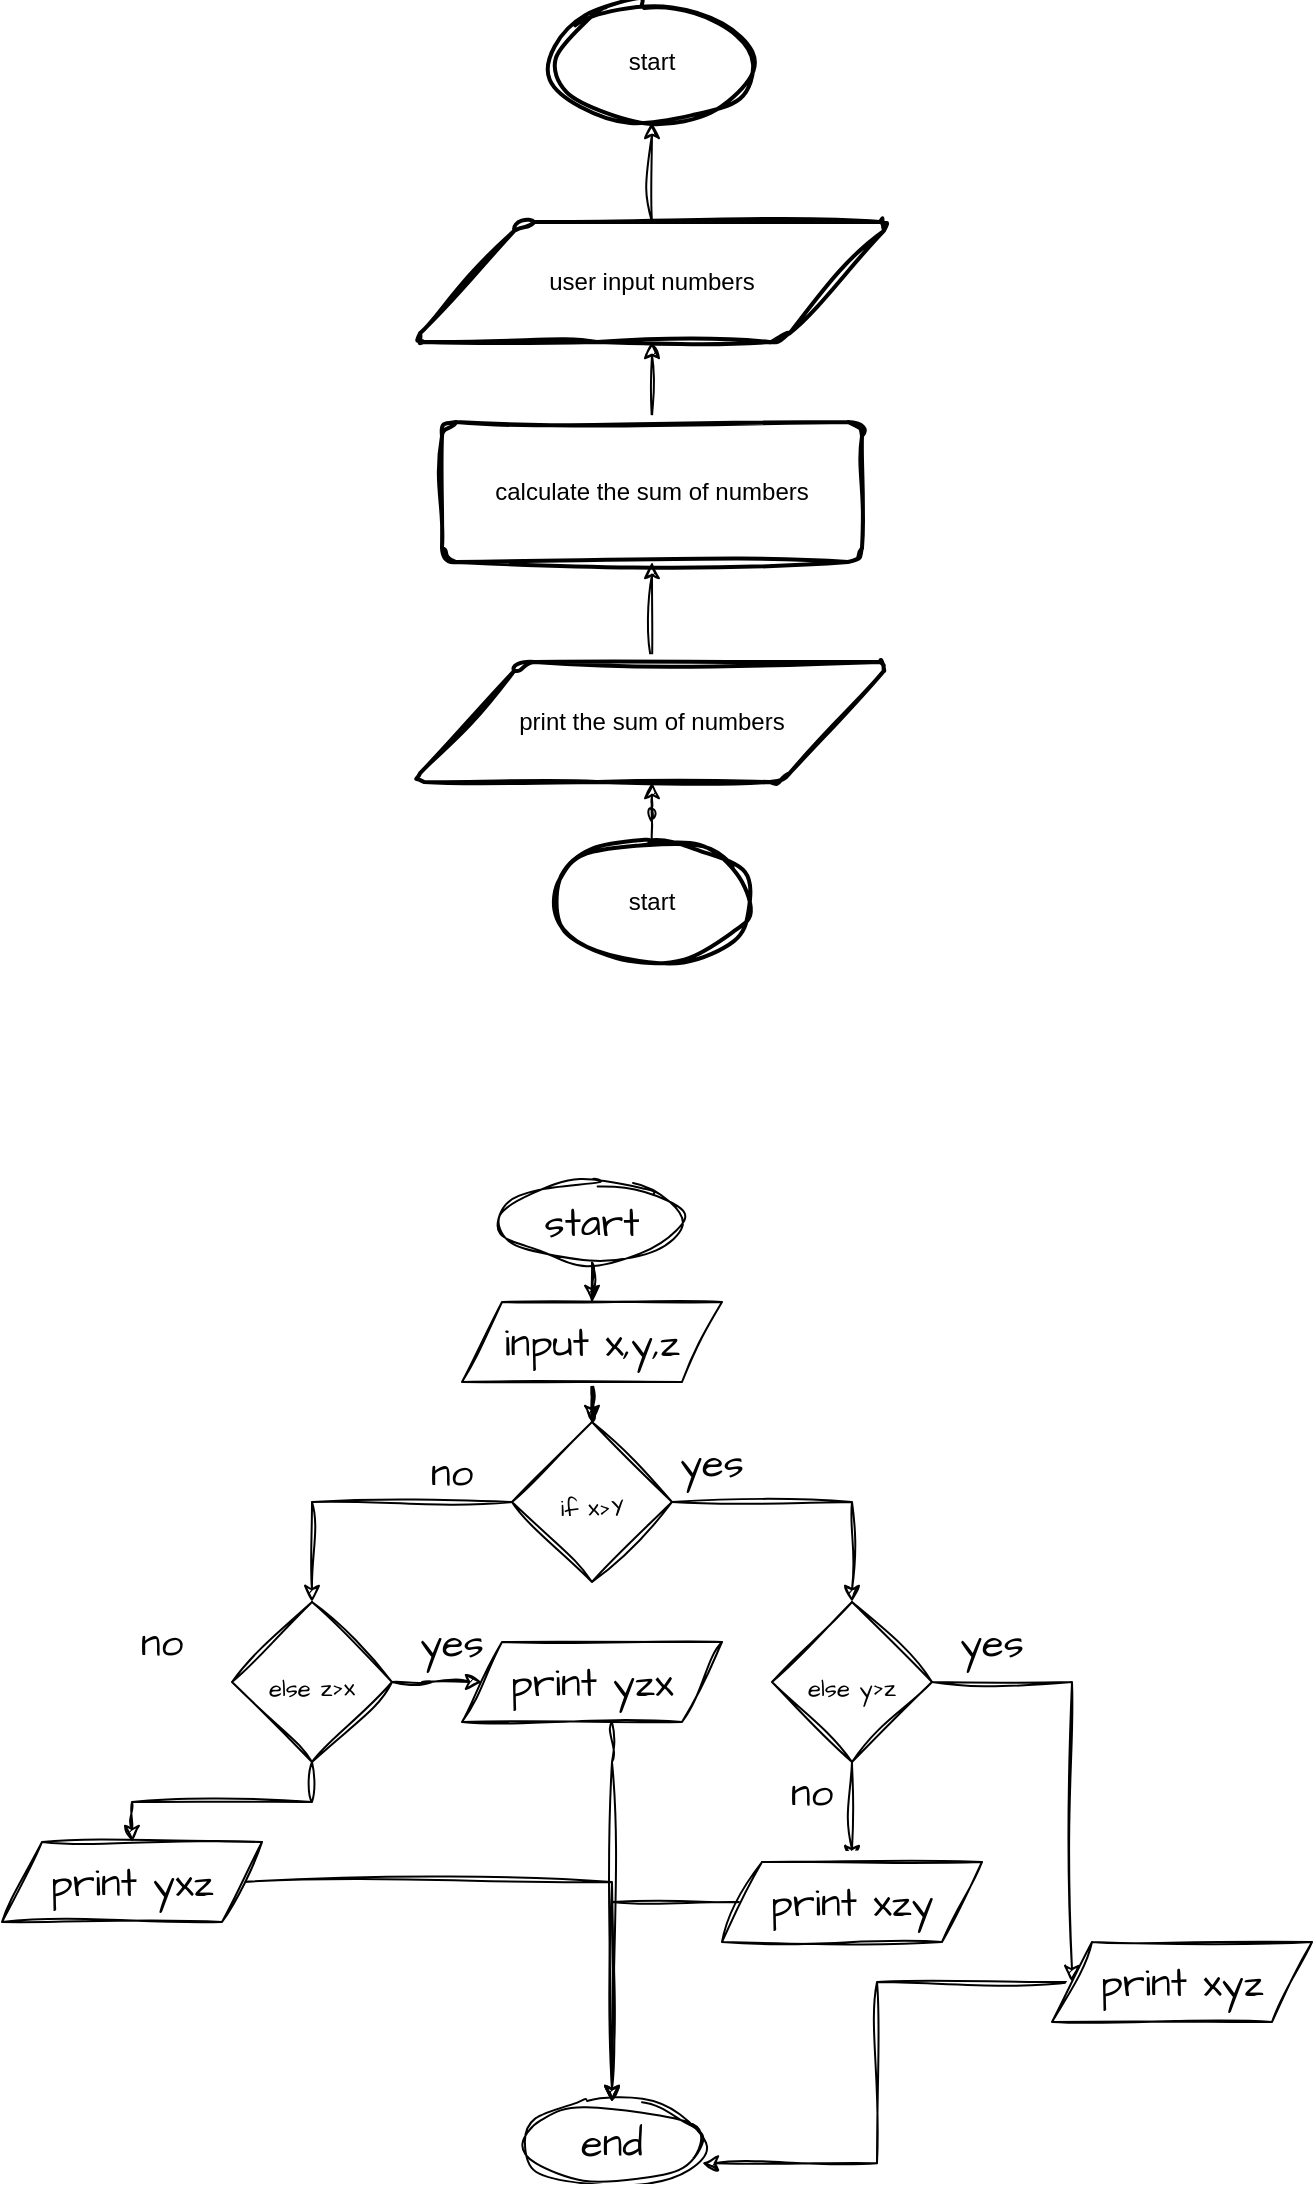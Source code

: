 <mxfile version="20.8.13" type="github">
  <diagram name="Page-1" id="SXL7OL7QYjXtz--v6ZhW">
    <mxGraphModel dx="979" dy="652" grid="1" gridSize="10" guides="1" tooltips="1" connect="1" arrows="1" fold="1" page="1" pageScale="1" pageWidth="850" pageHeight="1100" math="0" shadow="0">
      <root>
        <mxCell id="0" />
        <mxCell id="1" parent="0" />
        <mxCell id="X_-8i7sMM-OYzqxWqjEP-1" value="start" style="strokeWidth=2;html=1;shape=mxgraph.flowchart.start_1;whiteSpace=wrap;rounded=1;sketch=1;curveFitting=1;jiggle=2;" vertex="1" parent="1">
          <mxGeometry x="375" y="50" width="100" height="60" as="geometry" />
        </mxCell>
        <mxCell id="X_-8i7sMM-OYzqxWqjEP-5" style="edgeStyle=orthogonalEdgeStyle;rounded=1;orthogonalLoop=1;jettySize=auto;html=1;sketch=1;curveFitting=1;jiggle=2;" edge="1" parent="1" source="X_-8i7sMM-OYzqxWqjEP-4" target="X_-8i7sMM-OYzqxWqjEP-1">
          <mxGeometry relative="1" as="geometry" />
        </mxCell>
        <mxCell id="X_-8i7sMM-OYzqxWqjEP-4" value="user input numbers" style="shape=parallelogram;html=1;strokeWidth=2;perimeter=parallelogramPerimeter;whiteSpace=wrap;rounded=1;arcSize=12;size=0.23;sketch=1;curveFitting=1;jiggle=2;" vertex="1" parent="1">
          <mxGeometry x="305" y="160" width="240" height="60" as="geometry" />
        </mxCell>
        <mxCell id="X_-8i7sMM-OYzqxWqjEP-7" style="edgeStyle=orthogonalEdgeStyle;rounded=1;orthogonalLoop=1;jettySize=auto;html=1;entryX=0.5;entryY=1;entryDx=0;entryDy=0;sketch=1;curveFitting=1;jiggle=2;" edge="1" parent="1" source="X_-8i7sMM-OYzqxWqjEP-6" target="X_-8i7sMM-OYzqxWqjEP-4">
          <mxGeometry relative="1" as="geometry" />
        </mxCell>
        <mxCell id="X_-8i7sMM-OYzqxWqjEP-6" value="calculate the sum of numbers" style="rounded=1;whiteSpace=wrap;html=1;absoluteArcSize=1;arcSize=14;strokeWidth=2;sketch=1;curveFitting=1;jiggle=2;" vertex="1" parent="1">
          <mxGeometry x="320" y="260" width="210" height="70" as="geometry" />
        </mxCell>
        <mxCell id="X_-8i7sMM-OYzqxWqjEP-13" style="edgeStyle=orthogonalEdgeStyle;rounded=1;orthogonalLoop=1;jettySize=auto;html=1;entryX=0.5;entryY=1;entryDx=0;entryDy=0;sketch=1;curveFitting=1;jiggle=2;" edge="1" parent="1" source="X_-8i7sMM-OYzqxWqjEP-12" target="X_-8i7sMM-OYzqxWqjEP-6">
          <mxGeometry relative="1" as="geometry" />
        </mxCell>
        <mxCell id="X_-8i7sMM-OYzqxWqjEP-12" value="print the sum of numbers" style="shape=parallelogram;html=1;strokeWidth=2;perimeter=parallelogramPerimeter;whiteSpace=wrap;rounded=1;arcSize=12;size=0.23;sketch=1;curveFitting=1;jiggle=2;" vertex="1" parent="1">
          <mxGeometry x="305" y="380" width="240" height="60" as="geometry" />
        </mxCell>
        <mxCell id="X_-8i7sMM-OYzqxWqjEP-16" value="" style="edgeStyle=orthogonalEdgeStyle;rounded=1;orthogonalLoop=1;jettySize=auto;html=1;sketch=1;curveFitting=1;jiggle=2;" edge="1" parent="1" source="X_-8i7sMM-OYzqxWqjEP-15" target="X_-8i7sMM-OYzqxWqjEP-12">
          <mxGeometry relative="1" as="geometry" />
        </mxCell>
        <mxCell id="X_-8i7sMM-OYzqxWqjEP-15" value="start" style="strokeWidth=2;html=1;shape=mxgraph.flowchart.start_1;whiteSpace=wrap;rounded=1;sketch=1;curveFitting=1;jiggle=2;" vertex="1" parent="1">
          <mxGeometry x="375" y="470" width="100" height="60" as="geometry" />
        </mxCell>
        <mxCell id="X_-8i7sMM-OYzqxWqjEP-26" value="" style="edgeStyle=orthogonalEdgeStyle;rounded=0;sketch=1;hachureGap=4;jiggle=2;curveFitting=1;orthogonalLoop=1;jettySize=auto;html=1;fontFamily=Architects Daughter;fontSource=https%3A%2F%2Ffonts.googleapis.com%2Fcss%3Ffamily%3DArchitects%2BDaughter;fontSize=16;" edge="1" parent="1" source="X_-8i7sMM-OYzqxWqjEP-20" target="X_-8i7sMM-OYzqxWqjEP-23">
          <mxGeometry relative="1" as="geometry" />
        </mxCell>
        <mxCell id="X_-8i7sMM-OYzqxWqjEP-20" value="start" style="ellipse;whiteSpace=wrap;html=1;sketch=1;hachureGap=4;jiggle=2;curveFitting=1;fontFamily=Architects Daughter;fontSource=https%3A%2F%2Ffonts.googleapis.com%2Fcss%3Ffamily%3DArchitects%2BDaughter;fontSize=20;" vertex="1" parent="1">
          <mxGeometry x="350" y="640" width="90" height="40" as="geometry" />
        </mxCell>
        <mxCell id="X_-8i7sMM-OYzqxWqjEP-33" style="edgeStyle=orthogonalEdgeStyle;rounded=0;sketch=1;hachureGap=4;jiggle=2;curveFitting=1;orthogonalLoop=1;jettySize=auto;html=1;fontFamily=Architects Daughter;fontSource=https%3A%2F%2Ffonts.googleapis.com%2Fcss%3Ffamily%3DArchitects%2BDaughter;fontSize=12;" edge="1" parent="1" source="X_-8i7sMM-OYzqxWqjEP-21" target="X_-8i7sMM-OYzqxWqjEP-32">
          <mxGeometry relative="1" as="geometry" />
        </mxCell>
        <mxCell id="X_-8i7sMM-OYzqxWqjEP-40" style="edgeStyle=orthogonalEdgeStyle;rounded=0;sketch=1;hachureGap=4;jiggle=2;curveFitting=1;orthogonalLoop=1;jettySize=auto;html=1;fontFamily=Architects Daughter;fontSource=https%3A%2F%2Ffonts.googleapis.com%2Fcss%3Ffamily%3DArchitects%2BDaughter;fontSize=20;" edge="1" parent="1" source="X_-8i7sMM-OYzqxWqjEP-21" target="X_-8i7sMM-OYzqxWqjEP-39">
          <mxGeometry relative="1" as="geometry" />
        </mxCell>
        <mxCell id="X_-8i7sMM-OYzqxWqjEP-21" value="&lt;font style=&quot;font-size: 12px;&quot;&gt;if x&amp;gt;Y&lt;/font&gt;" style="rhombus;whiteSpace=wrap;html=1;sketch=1;hachureGap=4;jiggle=2;curveFitting=1;fontFamily=Architects Daughter;fontSource=https%3A%2F%2Ffonts.googleapis.com%2Fcss%3Ffamily%3DArchitects%2BDaughter;fontSize=20;" vertex="1" parent="1">
          <mxGeometry x="355" y="760" width="80" height="80" as="geometry" />
        </mxCell>
        <mxCell id="X_-8i7sMM-OYzqxWqjEP-27" value="" style="edgeStyle=orthogonalEdgeStyle;rounded=0;sketch=1;hachureGap=4;jiggle=2;curveFitting=1;orthogonalLoop=1;jettySize=auto;html=1;fontFamily=Architects Daughter;fontSource=https%3A%2F%2Ffonts.googleapis.com%2Fcss%3Ffamily%3DArchitects%2BDaughter;fontSize=16;" edge="1" parent="1" source="X_-8i7sMM-OYzqxWqjEP-23" target="X_-8i7sMM-OYzqxWqjEP-21">
          <mxGeometry relative="1" as="geometry" />
        </mxCell>
        <mxCell id="X_-8i7sMM-OYzqxWqjEP-23" value="input x,y,z" style="shape=parallelogram;perimeter=parallelogramPerimeter;whiteSpace=wrap;html=1;fixedSize=1;sketch=1;hachureGap=4;jiggle=2;curveFitting=1;fontFamily=Architects Daughter;fontSource=https%3A%2F%2Ffonts.googleapis.com%2Fcss%3Ffamily%3DArchitects%2BDaughter;fontSize=20;" vertex="1" parent="1">
          <mxGeometry x="330" y="700" width="130" height="40" as="geometry" />
        </mxCell>
        <mxCell id="X_-8i7sMM-OYzqxWqjEP-53" style="edgeStyle=orthogonalEdgeStyle;rounded=0;sketch=1;hachureGap=4;jiggle=2;curveFitting=1;orthogonalLoop=1;jettySize=auto;html=1;entryX=1;entryY=0.765;entryDx=0;entryDy=0;entryPerimeter=0;fontFamily=Architects Daughter;fontSource=https%3A%2F%2Ffonts.googleapis.com%2Fcss%3Ffamily%3DArchitects%2BDaughter;fontSize=20;" edge="1" parent="1" source="X_-8i7sMM-OYzqxWqjEP-29" target="X_-8i7sMM-OYzqxWqjEP-50">
          <mxGeometry relative="1" as="geometry" />
        </mxCell>
        <mxCell id="X_-8i7sMM-OYzqxWqjEP-29" value="print xyz" style="shape=parallelogram;perimeter=parallelogramPerimeter;whiteSpace=wrap;html=1;fixedSize=1;sketch=1;hachureGap=4;jiggle=2;curveFitting=1;fontFamily=Architects Daughter;fontSource=https%3A%2F%2Ffonts.googleapis.com%2Fcss%3Ffamily%3DArchitects%2BDaughter;fontSize=20;" vertex="1" parent="1">
          <mxGeometry x="625" y="1020" width="130" height="40" as="geometry" />
        </mxCell>
        <mxCell id="X_-8i7sMM-OYzqxWqjEP-31" value="yes" style="text;html=1;strokeColor=none;fillColor=none;align=center;verticalAlign=middle;whiteSpace=wrap;rounded=0;fontSize=20;fontFamily=Architects Daughter;" vertex="1" parent="1">
          <mxGeometry x="425" y="770" width="60" height="20" as="geometry" />
        </mxCell>
        <mxCell id="X_-8i7sMM-OYzqxWqjEP-48" style="edgeStyle=orthogonalEdgeStyle;rounded=0;sketch=1;hachureGap=4;jiggle=2;curveFitting=1;orthogonalLoop=1;jettySize=auto;html=1;fontFamily=Architects Daughter;fontSource=https%3A%2F%2Ffonts.googleapis.com%2Fcss%3Ffamily%3DArchitects%2BDaughter;fontSize=20;" edge="1" parent="1" source="X_-8i7sMM-OYzqxWqjEP-32" target="X_-8i7sMM-OYzqxWqjEP-35">
          <mxGeometry relative="1" as="geometry" />
        </mxCell>
        <mxCell id="X_-8i7sMM-OYzqxWqjEP-55" style="edgeStyle=orthogonalEdgeStyle;rounded=0;sketch=1;hachureGap=4;jiggle=2;curveFitting=1;orthogonalLoop=1;jettySize=auto;html=1;fontFamily=Architects Daughter;fontSource=https%3A%2F%2Ffonts.googleapis.com%2Fcss%3Ffamily%3DArchitects%2BDaughter;fontSize=20;entryX=0.5;entryY=0;entryDx=0;entryDy=0;" edge="1" parent="1" source="X_-8i7sMM-OYzqxWqjEP-32" target="X_-8i7sMM-OYzqxWqjEP-54">
          <mxGeometry relative="1" as="geometry">
            <mxPoint x="170" y="940" as="targetPoint" />
          </mxGeometry>
        </mxCell>
        <mxCell id="X_-8i7sMM-OYzqxWqjEP-32" value="&lt;font style=&quot;font-size: 12px;&quot;&gt;else z&amp;gt;x&lt;/font&gt;" style="rhombus;whiteSpace=wrap;html=1;sketch=1;hachureGap=4;jiggle=2;curveFitting=1;fontFamily=Architects Daughter;fontSource=https%3A%2F%2Ffonts.googleapis.com%2Fcss%3Ffamily%3DArchitects%2BDaughter;fontSize=20;" vertex="1" parent="1">
          <mxGeometry x="215" y="850" width="80" height="80" as="geometry" />
        </mxCell>
        <mxCell id="X_-8i7sMM-OYzqxWqjEP-34" value="&lt;font style=&quot;font-size: 20px;&quot;&gt;no&lt;/font&gt;" style="text;html=1;strokeColor=none;fillColor=none;align=center;verticalAlign=middle;whiteSpace=wrap;rounded=0;fontSize=12;fontFamily=Architects Daughter;" vertex="1" parent="1">
          <mxGeometry x="295" y="770" width="60" height="30" as="geometry" />
        </mxCell>
        <mxCell id="X_-8i7sMM-OYzqxWqjEP-52" style="edgeStyle=orthogonalEdgeStyle;rounded=0;sketch=1;hachureGap=4;jiggle=2;curveFitting=1;orthogonalLoop=1;jettySize=auto;html=1;fontFamily=Architects Daughter;fontSource=https%3A%2F%2Ffonts.googleapis.com%2Fcss%3Ffamily%3DArchitects%2BDaughter;fontSize=20;" edge="1" parent="1" source="X_-8i7sMM-OYzqxWqjEP-35" target="X_-8i7sMM-OYzqxWqjEP-50">
          <mxGeometry relative="1" as="geometry">
            <Array as="points">
              <mxPoint x="405" y="930" />
              <mxPoint x="405" y="930" />
            </Array>
          </mxGeometry>
        </mxCell>
        <mxCell id="X_-8i7sMM-OYzqxWqjEP-35" value="print yzx" style="shape=parallelogram;perimeter=parallelogramPerimeter;whiteSpace=wrap;html=1;fixedSize=1;sketch=1;hachureGap=4;jiggle=2;curveFitting=1;fontFamily=Architects Daughter;fontSource=https%3A%2F%2Ffonts.googleapis.com%2Fcss%3Ffamily%3DArchitects%2BDaughter;fontSize=20;" vertex="1" parent="1">
          <mxGeometry x="330" y="870" width="130" height="40" as="geometry" />
        </mxCell>
        <mxCell id="X_-8i7sMM-OYzqxWqjEP-36" value="yes" style="text;html=1;strokeColor=none;fillColor=none;align=center;verticalAlign=middle;whiteSpace=wrap;rounded=0;fontSize=20;fontFamily=Architects Daughter;" vertex="1" parent="1">
          <mxGeometry x="295" y="860" width="60" height="20" as="geometry" />
        </mxCell>
        <mxCell id="X_-8i7sMM-OYzqxWqjEP-38" value="&lt;font style=&quot;font-size: 20px;&quot;&gt;no&lt;/font&gt;" style="text;html=1;strokeColor=none;fillColor=none;align=center;verticalAlign=middle;whiteSpace=wrap;rounded=0;fontSize=12;fontFamily=Architects Daughter;" vertex="1" parent="1">
          <mxGeometry x="150" y="855" width="60" height="30" as="geometry" />
        </mxCell>
        <mxCell id="X_-8i7sMM-OYzqxWqjEP-44" style="edgeStyle=orthogonalEdgeStyle;rounded=0;sketch=1;hachureGap=4;jiggle=2;curveFitting=1;orthogonalLoop=1;jettySize=auto;html=1;entryX=0;entryY=0.5;entryDx=0;entryDy=0;fontFamily=Architects Daughter;fontSource=https%3A%2F%2Ffonts.googleapis.com%2Fcss%3Ffamily%3DArchitects%2BDaughter;fontSize=20;" edge="1" parent="1" source="X_-8i7sMM-OYzqxWqjEP-39" target="X_-8i7sMM-OYzqxWqjEP-29">
          <mxGeometry relative="1" as="geometry" />
        </mxCell>
        <mxCell id="X_-8i7sMM-OYzqxWqjEP-47" style="edgeStyle=orthogonalEdgeStyle;rounded=0;sketch=1;hachureGap=4;jiggle=2;curveFitting=1;orthogonalLoop=1;jettySize=auto;html=1;fontFamily=Architects Daughter;fontSource=https%3A%2F%2Ffonts.googleapis.com%2Fcss%3Ffamily%3DArchitects%2BDaughter;fontSize=20;" edge="1" parent="1" source="X_-8i7sMM-OYzqxWqjEP-39" target="X_-8i7sMM-OYzqxWqjEP-45">
          <mxGeometry relative="1" as="geometry" />
        </mxCell>
        <mxCell id="X_-8i7sMM-OYzqxWqjEP-39" value="&lt;font style=&quot;font-size: 12px;&quot;&gt;else y&amp;gt;z&lt;/font&gt;" style="rhombus;whiteSpace=wrap;html=1;sketch=1;hachureGap=4;jiggle=2;curveFitting=1;fontFamily=Architects Daughter;fontSource=https%3A%2F%2Ffonts.googleapis.com%2Fcss%3Ffamily%3DArchitects%2BDaughter;fontSize=20;" vertex="1" parent="1">
          <mxGeometry x="485" y="850" width="80" height="80" as="geometry" />
        </mxCell>
        <mxCell id="X_-8i7sMM-OYzqxWqjEP-41" value="yes" style="text;html=1;strokeColor=none;fillColor=none;align=center;verticalAlign=middle;whiteSpace=wrap;rounded=0;fontSize=20;fontFamily=Architects Daughter;" vertex="1" parent="1">
          <mxGeometry x="565" y="860" width="60" height="20" as="geometry" />
        </mxCell>
        <mxCell id="X_-8i7sMM-OYzqxWqjEP-42" value="&lt;font style=&quot;font-size: 20px;&quot;&gt;no&lt;/font&gt;" style="text;html=1;strokeColor=none;fillColor=none;align=center;verticalAlign=middle;whiteSpace=wrap;rounded=0;fontSize=12;fontFamily=Architects Daughter;" vertex="1" parent="1">
          <mxGeometry x="475" y="930" width="60" height="30" as="geometry" />
        </mxCell>
        <mxCell id="X_-8i7sMM-OYzqxWqjEP-51" style="edgeStyle=orthogonalEdgeStyle;rounded=0;sketch=1;hachureGap=4;jiggle=2;curveFitting=1;orthogonalLoop=1;jettySize=auto;html=1;fontFamily=Architects Daughter;fontSource=https%3A%2F%2Ffonts.googleapis.com%2Fcss%3Ffamily%3DArchitects%2BDaughter;fontSize=20;" edge="1" parent="1" source="X_-8i7sMM-OYzqxWqjEP-45" target="X_-8i7sMM-OYzqxWqjEP-50">
          <mxGeometry relative="1" as="geometry" />
        </mxCell>
        <mxCell id="X_-8i7sMM-OYzqxWqjEP-45" value="print xzy" style="shape=parallelogram;perimeter=parallelogramPerimeter;whiteSpace=wrap;html=1;fixedSize=1;sketch=1;hachureGap=4;jiggle=2;curveFitting=1;fontFamily=Architects Daughter;fontSource=https%3A%2F%2Ffonts.googleapis.com%2Fcss%3Ffamily%3DArchitects%2BDaughter;fontSize=20;" vertex="1" parent="1">
          <mxGeometry x="460" y="980" width="130" height="40" as="geometry" />
        </mxCell>
        <mxCell id="X_-8i7sMM-OYzqxWqjEP-50" value="end" style="ellipse;whiteSpace=wrap;html=1;sketch=1;hachureGap=4;jiggle=2;curveFitting=1;fontFamily=Architects Daughter;fontSource=https%3A%2F%2Ffonts.googleapis.com%2Fcss%3Ffamily%3DArchitects%2BDaughter;fontSize=20;" vertex="1" parent="1">
          <mxGeometry x="360" y="1100" width="90" height="40" as="geometry" />
        </mxCell>
        <mxCell id="X_-8i7sMM-OYzqxWqjEP-56" style="edgeStyle=orthogonalEdgeStyle;rounded=0;sketch=1;hachureGap=4;jiggle=2;curveFitting=1;orthogonalLoop=1;jettySize=auto;html=1;fontFamily=Architects Daughter;fontSource=https%3A%2F%2Ffonts.googleapis.com%2Fcss%3Ffamily%3DArchitects%2BDaughter;fontSize=20;" edge="1" parent="1" source="X_-8i7sMM-OYzqxWqjEP-54" target="X_-8i7sMM-OYzqxWqjEP-50">
          <mxGeometry relative="1" as="geometry" />
        </mxCell>
        <mxCell id="X_-8i7sMM-OYzqxWqjEP-54" value="print yxz" style="shape=parallelogram;perimeter=parallelogramPerimeter;whiteSpace=wrap;html=1;fixedSize=1;sketch=1;hachureGap=4;jiggle=2;curveFitting=1;fontFamily=Architects Daughter;fontSource=https%3A%2F%2Ffonts.googleapis.com%2Fcss%3Ffamily%3DArchitects%2BDaughter;fontSize=20;" vertex="1" parent="1">
          <mxGeometry x="100" y="970" width="130" height="40" as="geometry" />
        </mxCell>
      </root>
    </mxGraphModel>
  </diagram>
</mxfile>
